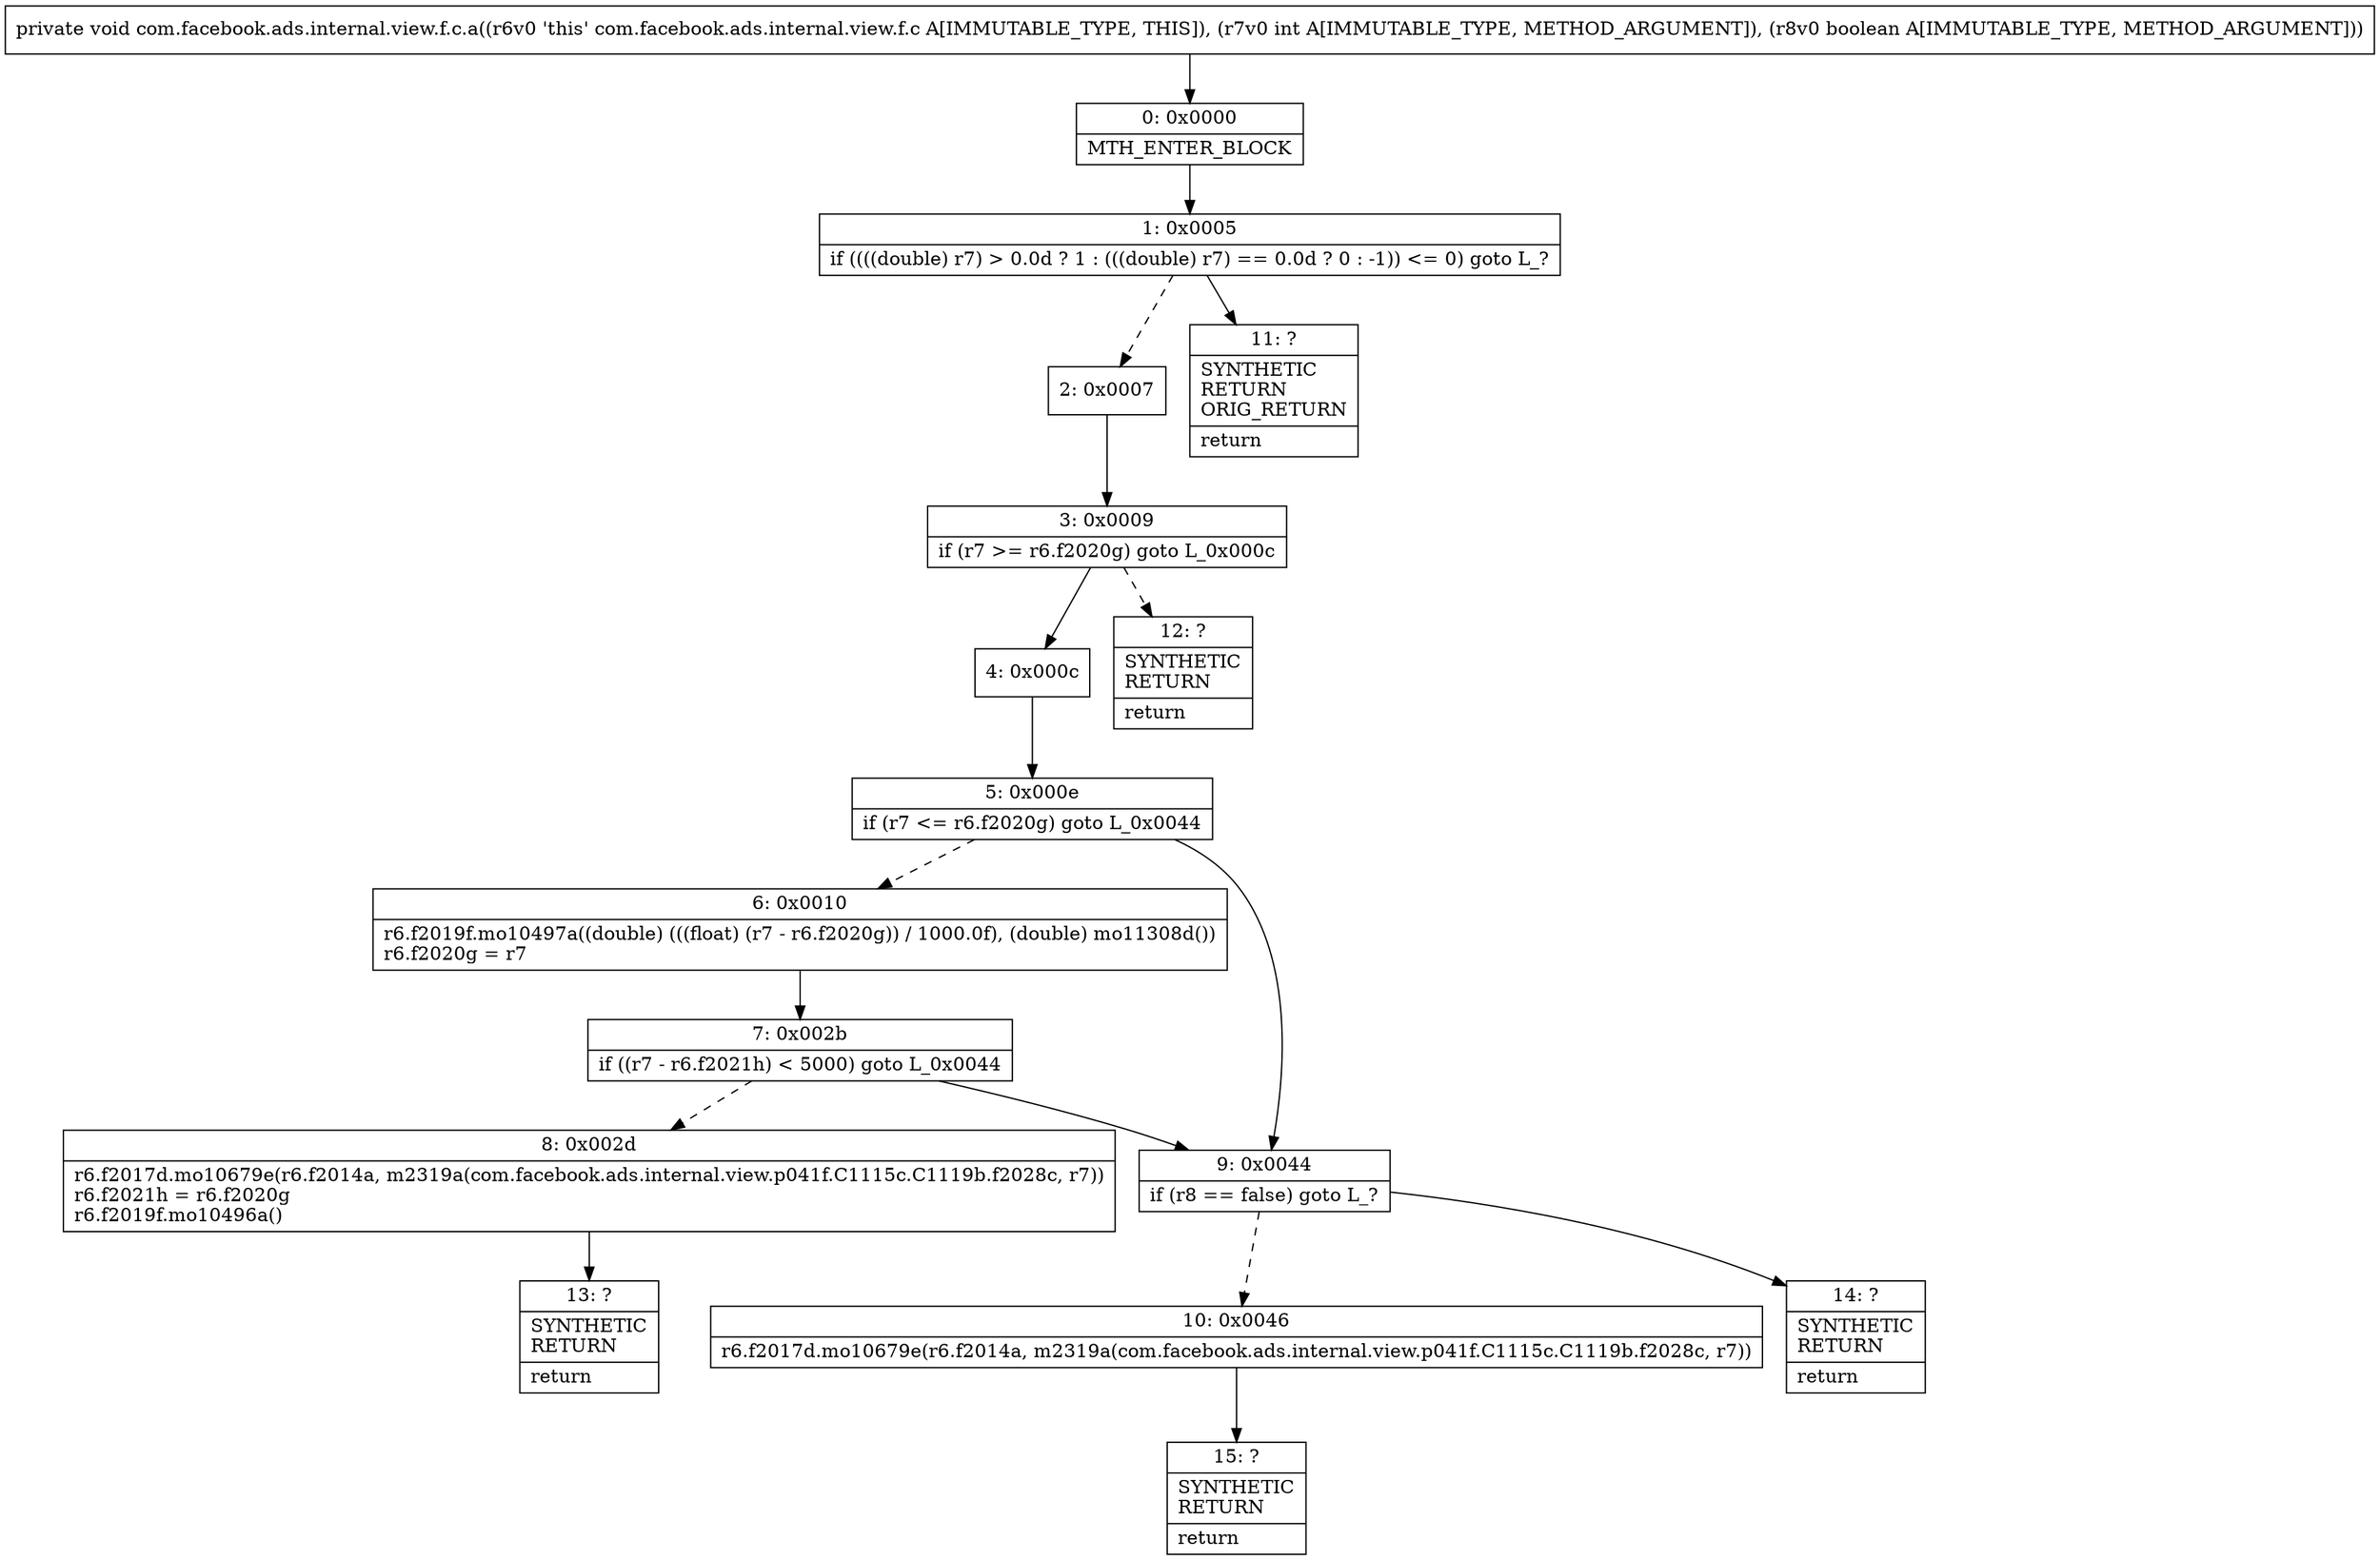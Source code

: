 digraph "CFG forcom.facebook.ads.internal.view.f.c.a(IZ)V" {
Node_0 [shape=record,label="{0\:\ 0x0000|MTH_ENTER_BLOCK\l}"];
Node_1 [shape=record,label="{1\:\ 0x0005|if ((((double) r7) \> 0.0d ? 1 : (((double) r7) == 0.0d ? 0 : \-1)) \<= 0) goto L_?\l}"];
Node_2 [shape=record,label="{2\:\ 0x0007}"];
Node_3 [shape=record,label="{3\:\ 0x0009|if (r7 \>= r6.f2020g) goto L_0x000c\l}"];
Node_4 [shape=record,label="{4\:\ 0x000c}"];
Node_5 [shape=record,label="{5\:\ 0x000e|if (r7 \<= r6.f2020g) goto L_0x0044\l}"];
Node_6 [shape=record,label="{6\:\ 0x0010|r6.f2019f.mo10497a((double) (((float) (r7 \- r6.f2020g)) \/ 1000.0f), (double) mo11308d())\lr6.f2020g = r7\l}"];
Node_7 [shape=record,label="{7\:\ 0x002b|if ((r7 \- r6.f2021h) \< 5000) goto L_0x0044\l}"];
Node_8 [shape=record,label="{8\:\ 0x002d|r6.f2017d.mo10679e(r6.f2014a, m2319a(com.facebook.ads.internal.view.p041f.C1115c.C1119b.f2028c, r7))\lr6.f2021h = r6.f2020g\lr6.f2019f.mo10496a()\l}"];
Node_9 [shape=record,label="{9\:\ 0x0044|if (r8 == false) goto L_?\l}"];
Node_10 [shape=record,label="{10\:\ 0x0046|r6.f2017d.mo10679e(r6.f2014a, m2319a(com.facebook.ads.internal.view.p041f.C1115c.C1119b.f2028c, r7))\l}"];
Node_11 [shape=record,label="{11\:\ ?|SYNTHETIC\lRETURN\lORIG_RETURN\l|return\l}"];
Node_12 [shape=record,label="{12\:\ ?|SYNTHETIC\lRETURN\l|return\l}"];
Node_13 [shape=record,label="{13\:\ ?|SYNTHETIC\lRETURN\l|return\l}"];
Node_14 [shape=record,label="{14\:\ ?|SYNTHETIC\lRETURN\l|return\l}"];
Node_15 [shape=record,label="{15\:\ ?|SYNTHETIC\lRETURN\l|return\l}"];
MethodNode[shape=record,label="{private void com.facebook.ads.internal.view.f.c.a((r6v0 'this' com.facebook.ads.internal.view.f.c A[IMMUTABLE_TYPE, THIS]), (r7v0 int A[IMMUTABLE_TYPE, METHOD_ARGUMENT]), (r8v0 boolean A[IMMUTABLE_TYPE, METHOD_ARGUMENT])) }"];
MethodNode -> Node_0;
Node_0 -> Node_1;
Node_1 -> Node_2[style=dashed];
Node_1 -> Node_11;
Node_2 -> Node_3;
Node_3 -> Node_4;
Node_3 -> Node_12[style=dashed];
Node_4 -> Node_5;
Node_5 -> Node_6[style=dashed];
Node_5 -> Node_9;
Node_6 -> Node_7;
Node_7 -> Node_8[style=dashed];
Node_7 -> Node_9;
Node_8 -> Node_13;
Node_9 -> Node_10[style=dashed];
Node_9 -> Node_14;
Node_10 -> Node_15;
}

